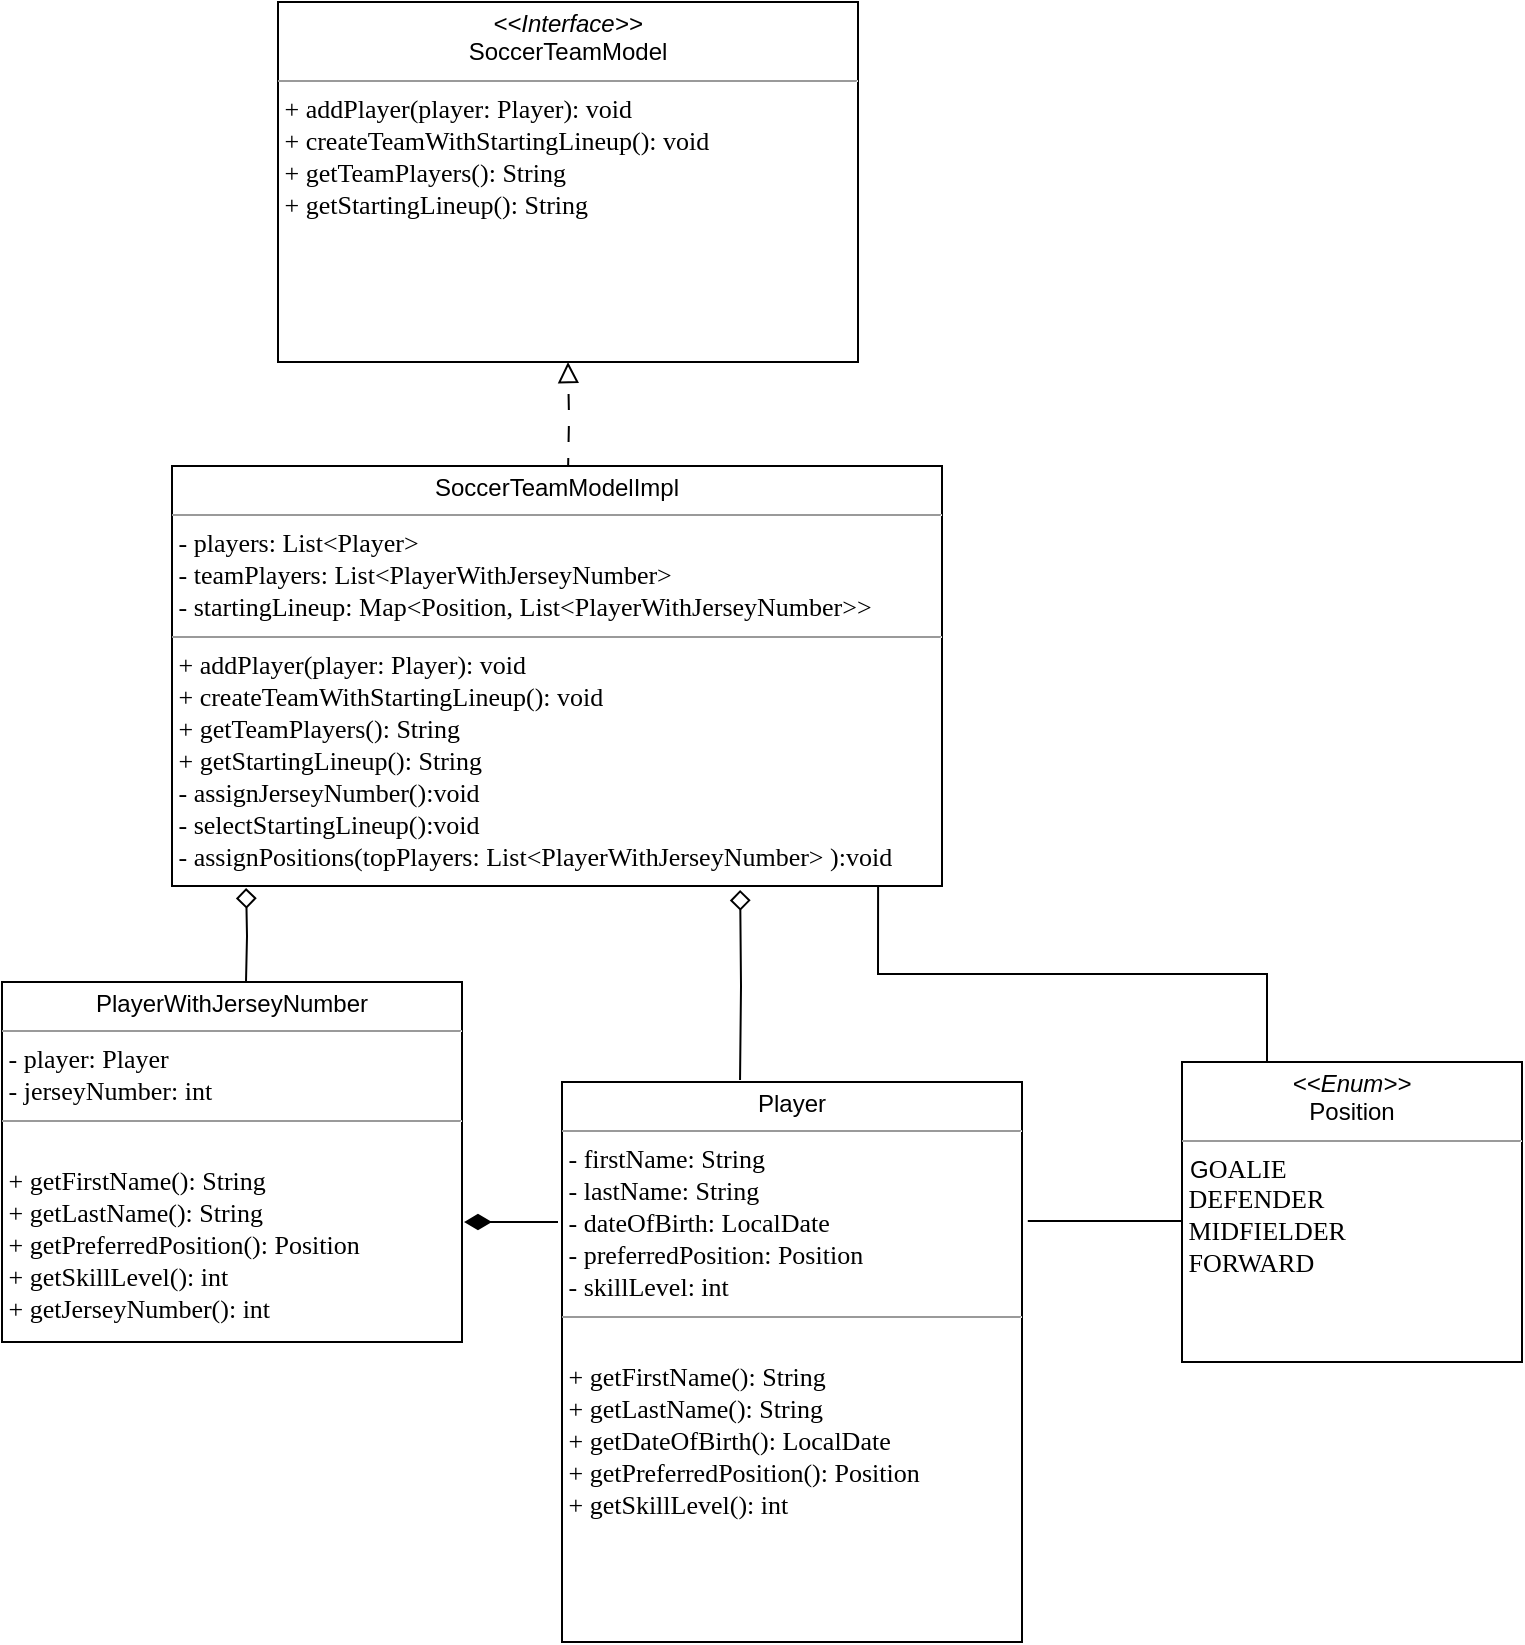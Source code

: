 <mxfile version="24.7.1" type="device">
  <diagram name="Page-1" id="OxlNiW1JSw3hGUKkKXic">
    <mxGraphModel dx="866" dy="550" grid="1" gridSize="10" guides="1" tooltips="1" connect="1" arrows="1" fold="1" page="1" pageScale="1" pageWidth="827" pageHeight="1169" math="0" shadow="0">
      <root>
        <mxCell id="0" />
        <mxCell id="1" parent="0" />
        <mxCell id="viZ81ETAcQBNxNDaKGBF-1" value="&lt;p style=&quot;margin:0px;margin-top:4px;text-align:center;&quot;&gt;&lt;i&gt;&amp;lt;&amp;lt;Interface&amp;gt;&amp;gt;&lt;/i&gt;&lt;br&gt;SoccerTeamModel&lt;/p&gt;&lt;hr size=&quot;1&quot;&gt;&lt;p style=&quot;margin: 0px; font-variant-numeric: normal; font-variant-east-asian: normal; font-variant-alternates: normal; font-kerning: auto; font-optical-sizing: auto; font-feature-settings: normal; font-variation-settings: normal; font-variant-position: normal; font-stretch: normal; font-size: 13px; line-height: normal; font-family: &amp;quot;.AppleSystemUIFontMonospaced&amp;quot;; text-wrap: wrap;&quot; class=&quot;p1&quot;&gt;&amp;nbsp;+ addPlayer(player: Player): void &lt;span class=&quot;Apple-converted-space&quot;&gt;&amp;nbsp; &amp;nbsp; &amp;nbsp; &amp;nbsp; &amp;nbsp;&amp;nbsp;&lt;/span&gt;&lt;span style=&quot;background-color: initial;&quot;&gt;&amp;nbsp; &amp;nbsp; &amp;nbsp; &amp;nbsp;&lt;/span&gt;&lt;/p&gt;&lt;p style=&quot;margin: 0px; font-variant-numeric: normal; font-variant-east-asian: normal; font-variant-alternates: normal; font-kerning: auto; font-optical-sizing: auto; font-feature-settings: normal; font-variation-settings: normal; font-variant-position: normal; font-stretch: normal; font-size: 13px; line-height: normal; font-family: &amp;quot;.AppleSystemUIFontMonospaced&amp;quot;; text-wrap: wrap;&quot; class=&quot;p1&quot;&gt;&amp;nbsp;+ createTeamWithStartingLineup(): void&lt;span style=&quot;background-color: initial;&quot; class=&quot;Apple-converted-space&quot;&gt;&amp;nbsp; &amp;nbsp; &amp;nbsp; &amp;nbsp; &amp;nbsp; &amp;nbsp; &amp;nbsp; &amp;nbsp; &amp;nbsp; &amp;nbsp; &amp;nbsp;&amp;nbsp;&lt;/span&gt;&lt;/p&gt;&lt;p style=&quot;margin: 0px; font-variant-numeric: normal; font-variant-east-asian: normal; font-variant-alternates: normal; font-kerning: auto; font-optical-sizing: auto; font-feature-settings: normal; font-variation-settings: normal; font-variant-position: normal; font-stretch: normal; font-size: 13px; line-height: normal; font-family: &amp;quot;.AppleSystemUIFontMonospaced&amp;quot;; text-wrap: wrap;&quot; class=&quot;p1&quot;&gt;&amp;nbsp;+ getTeamPlayers(): String &lt;span class=&quot;Apple-converted-space&quot;&gt;&amp;nbsp; &amp;nbsp; &amp;nbsp; &amp;nbsp; &amp;nbsp; &amp;nbsp; &amp;nbsp; &amp;nbsp; &amp;nbsp;&lt;/span&gt;&lt;/p&gt;&lt;p style=&quot;margin: 0px; font-variant-numeric: normal; font-variant-east-asian: normal; font-variant-alternates: normal; font-kerning: auto; font-optical-sizing: auto; font-feature-settings: normal; font-variation-settings: normal; font-variant-position: normal; font-stretch: normal; font-size: 13px; line-height: normal; font-family: &amp;quot;.AppleSystemUIFontMonospaced&amp;quot;; text-wrap: wrap;&quot; class=&quot;p1&quot;&gt;&amp;nbsp;+ getStartingLineup(): String &lt;span class=&quot;Apple-converted-space&quot;&gt;&amp;nbsp; &amp;nbsp; &amp;nbsp; &amp;nbsp; &amp;nbsp; &amp;nbsp;&amp;nbsp;&lt;/span&gt;&lt;/p&gt;" style="verticalAlign=top;align=left;overflow=fill;fontSize=12;fontFamily=Helvetica;html=1;rounded=0;shadow=0;comic=0;labelBackgroundColor=none;strokeWidth=1" parent="1" vertex="1">
          <mxGeometry x="188" y="70" width="290" height="180" as="geometry" />
        </mxCell>
        <mxCell id="viZ81ETAcQBNxNDaKGBF-8" style="edgeStyle=orthogonalEdgeStyle;rounded=0;orthogonalLoop=1;jettySize=auto;html=1;entryX=0.5;entryY=1;entryDx=0;entryDy=0;dashed=1;dashPattern=8 8;curved=0;endArrow=block;endFill=0;endSize=8;" parent="1" target="viZ81ETAcQBNxNDaKGBF-1" edge="1">
          <mxGeometry relative="1" as="geometry">
            <mxPoint x="333" y="306" as="sourcePoint" />
          </mxGeometry>
        </mxCell>
        <mxCell id="viZ81ETAcQBNxNDaKGBF-3" value="&lt;p style=&quot;margin:0px;margin-top:4px;text-align:center;&quot;&gt;SoccerTeamModelImpl&lt;/p&gt;&lt;hr size=&quot;1&quot;&gt;&lt;p style=&quot;margin: 0px; font-variant-numeric: normal; font-variant-east-asian: normal; font-variant-alternates: normal; font-kerning: auto; font-optical-sizing: auto; font-feature-settings: normal; font-variation-settings: normal; font-variant-position: normal; font-stretch: normal; font-size: 13px; line-height: normal; font-family: &amp;quot;.AppleSystemUIFontMonospaced&amp;quot;; text-wrap: wrap;&quot; class=&quot;p1&quot;&gt;&lt;span class=&quot;Apple-converted-space&quot;&gt;&amp;nbsp;&lt;/span&gt;- players: List&amp;lt;Player&amp;gt;&lt;/p&gt;&lt;p style=&quot;margin: 0px; font-variant-numeric: normal; font-variant-east-asian: normal; font-variant-alternates: normal; font-kerning: auto; font-optical-sizing: auto; font-feature-settings: normal; font-variation-settings: normal; font-variant-position: normal; font-stretch: normal; font-size: 13px; line-height: normal; font-family: &amp;quot;.AppleSystemUIFontMonospaced&amp;quot;; text-wrap: wrap;&quot; class=&quot;p1&quot;&gt;&amp;nbsp;- teamPlayers:&amp;nbsp;&lt;span style=&quot;background-color: initial;&quot;&gt;List&amp;lt;PlayerWithJerseyNumber&amp;gt;&lt;/span&gt;&lt;span style=&quot;background-color: initial;&quot;&gt;&amp;nbsp; &amp;nbsp; &amp;nbsp; &amp;nbsp; &amp;nbsp; &amp;nbsp; &amp;nbsp; &amp;nbsp; &amp;nbsp;&amp;nbsp;&lt;/span&gt;&lt;/p&gt;&lt;p style=&quot;margin: 0px; font-variant-numeric: normal; font-variant-east-asian: normal; font-variant-alternates: normal; font-kerning: auto; font-optical-sizing: auto; font-feature-settings: normal; font-variation-settings: normal; font-variant-position: normal; font-stretch: normal; font-size: 13px; line-height: normal; font-family: &amp;quot;.AppleSystemUIFontMonospaced&amp;quot;; text-wrap: wrap;&quot; class=&quot;p1&quot;&gt;&amp;nbsp;- startingLineup: Map&amp;lt;Position, List&amp;lt;PlayerWithJerseyNumber&amp;gt;&amp;gt;&lt;span class=&quot;Apple-converted-space&quot;&gt;&amp;nbsp;&lt;/span&gt;&lt;span style=&quot;background-color: initial;&quot; class=&quot;Apple-converted-space&quot;&gt;&amp;nbsp; &amp;nbsp;&lt;/span&gt;&lt;/p&gt;&lt;hr size=&quot;1&quot;&gt;&lt;p style=&quot;font-variant-numeric: normal; font-variant-east-asian: normal; font-variant-alternates: normal; font-kerning: auto; font-optical-sizing: auto; font-feature-settings: normal; font-variation-settings: normal; font-variant-position: normal; font-stretch: normal; font-size: 13px; line-height: normal; font-family: &amp;quot;.AppleSystemUIFontMonospaced&amp;quot;; text-wrap: wrap; margin: 0px;&quot; class=&quot;p1&quot;&gt;&amp;nbsp;+ addPlayer(player: Player): void&amp;nbsp;&lt;span class=&quot;Apple-converted-space&quot;&gt;&amp;nbsp; &amp;nbsp; &amp;nbsp; &amp;nbsp; &amp;nbsp;&amp;nbsp;&lt;/span&gt;&lt;span style=&quot;background-color: initial;&quot;&gt;&amp;nbsp; &amp;nbsp; &amp;nbsp; &amp;nbsp;&lt;/span&gt;&lt;/p&gt;&lt;p style=&quot;font-variant-numeric: normal; font-variant-east-asian: normal; font-variant-alternates: normal; font-kerning: auto; font-optical-sizing: auto; font-feature-settings: normal; font-variation-settings: normal; font-variant-position: normal; font-stretch: normal; font-size: 13px; line-height: normal; font-family: &amp;quot;.AppleSystemUIFontMonospaced&amp;quot;; text-wrap: wrap; margin: 0px;&quot; class=&quot;p1&quot;&gt;&amp;nbsp;+ createTeamWithStartingLineup(): void&lt;span style=&quot;background-color: initial;&quot; class=&quot;Apple-converted-space&quot;&gt;&amp;nbsp; &amp;nbsp; &amp;nbsp; &amp;nbsp; &amp;nbsp; &amp;nbsp; &amp;nbsp; &amp;nbsp; &amp;nbsp; &amp;nbsp; &amp;nbsp;&amp;nbsp;&lt;/span&gt;&lt;/p&gt;&lt;p style=&quot;font-variant-numeric: normal; font-variant-east-asian: normal; font-variant-alternates: normal; font-kerning: auto; font-optical-sizing: auto; font-feature-settings: normal; font-variation-settings: normal; font-variant-position: normal; font-stretch: normal; font-size: 13px; line-height: normal; font-family: &amp;quot;.AppleSystemUIFontMonospaced&amp;quot;; text-wrap: wrap; margin: 0px;&quot; class=&quot;p1&quot;&gt;&amp;nbsp;+ getTeamPlayers(): String&amp;nbsp;&lt;span class=&quot;Apple-converted-space&quot;&gt;&amp;nbsp; &amp;nbsp; &amp;nbsp; &amp;nbsp; &amp;nbsp; &amp;nbsp; &amp;nbsp; &amp;nbsp; &amp;nbsp;&lt;/span&gt;&lt;/p&gt;&lt;p style=&quot;font-variant-numeric: normal; font-variant-east-asian: normal; font-variant-alternates: normal; font-kerning: auto; font-optical-sizing: auto; font-feature-settings: normal; font-variation-settings: normal; font-variant-position: normal; font-stretch: normal; font-size: 13px; line-height: normal; font-family: &amp;quot;.AppleSystemUIFontMonospaced&amp;quot;; text-wrap: wrap; margin: 0px;&quot; class=&quot;p1&quot;&gt;&amp;nbsp;+ getStartingLineup(): String&lt;/p&gt;&lt;p style=&quot;font-variant-numeric: normal; font-variant-east-asian: normal; font-variant-alternates: normal; font-kerning: auto; font-optical-sizing: auto; font-feature-settings: normal; font-variation-settings: normal; font-variant-position: normal; font-stretch: normal; font-size: 13px; line-height: normal; font-family: &amp;quot;.AppleSystemUIFontMonospaced&amp;quot;; text-wrap: wrap; margin: 0px;&quot; class=&quot;p1&quot;&gt;&amp;nbsp;- assign&lt;span style=&quot;background-color: initial;&quot;&gt;JerseyNumber():void&lt;/span&gt;&lt;/p&gt;&lt;p style=&quot;font-variant-numeric: normal; font-variant-east-asian: normal; font-variant-alternates: normal; font-kerning: auto; font-optical-sizing: auto; font-feature-settings: normal; font-variation-settings: normal; font-variant-position: normal; font-stretch: normal; font-size: 13px; line-height: normal; font-family: &amp;quot;.AppleSystemUIFontMonospaced&amp;quot;; text-wrap: wrap; margin: 0px;&quot; class=&quot;p1&quot;&gt;&amp;nbsp;- selectStartingLineup():void&lt;/p&gt;&lt;p style=&quot;font-variant-numeric: normal; font-variant-east-asian: normal; font-variant-alternates: normal; font-kerning: auto; font-optical-sizing: auto; font-feature-settings: normal; font-variation-settings: normal; font-variant-position: normal; font-stretch: normal; font-size: 13px; line-height: normal; font-family: &amp;quot;.AppleSystemUIFontMonospaced&amp;quot;; text-wrap: wrap; margin: 0px;&quot; class=&quot;p1&quot;&gt;&amp;nbsp;- assignPositions(topPlayers:&amp;nbsp;&lt;span style=&quot;background-color: initial;&quot;&gt;List&amp;lt;PlayerWithJerseyNumber&amp;gt;&lt;/span&gt;&lt;span style=&quot;background-color: initial;&quot;&gt;&amp;nbsp;):void&lt;/span&gt;&lt;/p&gt;&lt;p style=&quot;font-variant-numeric: normal; font-variant-east-asian: normal; font-variant-alternates: normal; font-kerning: auto; font-optical-sizing: auto; font-feature-settings: normal; font-variation-settings: normal; font-variant-position: normal; font-stretch: normal; font-size: 13px; line-height: normal; font-family: &amp;quot;.AppleSystemUIFontMonospaced&amp;quot;; text-wrap: wrap; margin: 0px;&quot; class=&quot;p1&quot;&gt;&lt;span style=&quot;background-color: initial;&quot;&gt;&lt;br&gt;&lt;/span&gt;&lt;/p&gt;" style="verticalAlign=top;align=left;overflow=fill;fontSize=12;fontFamily=Helvetica;html=1;rounded=0;shadow=0;comic=0;labelBackgroundColor=none;strokeWidth=1" parent="1" vertex="1">
          <mxGeometry x="135" y="302" width="385" height="210" as="geometry" />
        </mxCell>
        <mxCell id="ywqEt1M7j3Do0ZZdUVSC-6" style="edgeStyle=orthogonalEdgeStyle;rounded=0;orthogonalLoop=1;jettySize=auto;html=1;exitX=0.25;exitY=0;exitDx=0;exitDy=0;entryX=0.917;entryY=1;entryDx=0;entryDy=0;endArrow=none;endFill=0;entryPerimeter=0;" edge="1" parent="1" source="viZ81ETAcQBNxNDaKGBF-4" target="viZ81ETAcQBNxNDaKGBF-3">
          <mxGeometry relative="1" as="geometry" />
        </mxCell>
        <mxCell id="viZ81ETAcQBNxNDaKGBF-4" value="&lt;p style=&quot;margin:0px;margin-top:4px;text-align:center;&quot;&gt;&lt;i&gt;&amp;lt;&amp;lt;Enum&amp;gt;&amp;gt;&lt;/i&gt;&lt;br&gt;Position&lt;/p&gt;&lt;hr size=&quot;1&quot;&gt;&lt;p style=&quot;margin:0px;margin-left:4px;&quot;&gt;G&lt;span style=&quot;font-family: &amp;quot;.AppleSystemUIFontMonospaced&amp;quot;; font-size: 13px; text-wrap: wrap; background-color: initial;&quot;&gt;OALIE &lt;/span&gt;&lt;span style=&quot;font-family: &amp;quot;.AppleSystemUIFontMonospaced&amp;quot;; font-size: 13px; text-wrap: wrap; background-color: initial;&quot; class=&quot;Apple-converted-space&quot;&gt;&amp;nbsp; &amp;nbsp; &amp;nbsp; &amp;nbsp;&amp;nbsp;&lt;/span&gt;&lt;/p&gt;&lt;p style=&quot;margin: 0px; font-variant-numeric: normal; font-variant-east-asian: normal; font-variant-alternates: normal; font-kerning: auto; font-optical-sizing: auto; font-feature-settings: normal; font-variation-settings: normal; font-variant-position: normal; font-stretch: normal; font-size: 13px; line-height: normal; font-family: &amp;quot;.AppleSystemUIFontMonospaced&amp;quot;; text-wrap: wrap;&quot; class=&quot;p1&quot;&gt;&amp;nbsp;DEFENDER &lt;span class=&quot;Apple-converted-space&quot;&gt;&amp;nbsp; &amp;nbsp; &amp;nbsp;&amp;nbsp;&lt;/span&gt;&lt;/p&gt;&lt;p style=&quot;margin: 0px; font-variant-numeric: normal; font-variant-east-asian: normal; font-variant-alternates: normal; font-kerning: auto; font-optical-sizing: auto; font-feature-settings: normal; font-variation-settings: normal; font-variant-position: normal; font-stretch: normal; font-size: 13px; line-height: normal; font-family: &amp;quot;.AppleSystemUIFontMonospaced&amp;quot;; text-wrap: wrap;&quot; class=&quot;p1&quot;&gt;&amp;nbsp;MIDFIELDER &lt;span class=&quot;Apple-converted-space&quot;&gt;&amp;nbsp; &amp;nbsp;&amp;nbsp;&lt;/span&gt;&lt;/p&gt;&lt;p style=&quot;margin: 0px; font-variant-numeric: normal; font-variant-east-asian: normal; font-variant-alternates: normal; font-kerning: auto; font-optical-sizing: auto; font-feature-settings: normal; font-variation-settings: normal; font-variant-position: normal; font-stretch: normal; font-size: 13px; line-height: normal; font-family: &amp;quot;.AppleSystemUIFontMonospaced&amp;quot;; text-wrap: wrap;&quot; class=&quot;p1&quot;&gt;&amp;nbsp;FORWARD &lt;span class=&quot;Apple-converted-space&quot;&gt;&amp;nbsp;&lt;/span&gt;&lt;/p&gt;" style="verticalAlign=top;align=left;overflow=fill;fontSize=12;fontFamily=Helvetica;html=1;rounded=0;shadow=0;comic=0;labelBackgroundColor=none;strokeWidth=1" parent="1" vertex="1">
          <mxGeometry x="640" y="600" width="170" height="150" as="geometry" />
        </mxCell>
        <mxCell id="viZ81ETAcQBNxNDaKGBF-5" value="&lt;p style=&quot;margin:0px;margin-top:4px;text-align:center;&quot;&gt;Player&lt;/p&gt;&lt;hr size=&quot;1&quot;&gt;&lt;p style=&quot;margin: 0px; font-variant-numeric: normal; font-variant-east-asian: normal; font-variant-alternates: normal; font-kerning: auto; font-optical-sizing: auto; font-feature-settings: normal; font-variation-settings: normal; font-variant-position: normal; font-stretch: normal; font-size: 13px; line-height: normal; font-family: &amp;quot;.AppleSystemUIFontMonospaced&amp;quot;; text-wrap: wrap;&quot; class=&quot;p1&quot;&gt;&lt;span class=&quot;Apple-converted-space&quot;&gt;&amp;nbsp;&lt;/span&gt;- firstName: String &lt;span class=&quot;Apple-converted-space&quot;&gt;&amp;nbsp; &amp;nbsp; &amp;nbsp; &amp;nbsp; &amp;nbsp; &amp;nbsp; &amp;nbsp; &amp;nbsp;&amp;nbsp;&lt;/span&gt;&lt;/p&gt;&lt;p style=&quot;margin: 0px; font-variant-numeric: normal; font-variant-east-asian: normal; font-variant-alternates: normal; font-kerning: auto; font-optical-sizing: auto; font-feature-settings: normal; font-variation-settings: normal; font-variant-position: normal; font-stretch: normal; font-size: 13px; line-height: normal; font-family: &amp;quot;.AppleSystemUIFontMonospaced&amp;quot;; text-wrap: wrap;&quot; class=&quot;p1&quot;&gt;&amp;nbsp;- lastName: String&lt;span class=&quot;Apple-converted-space&quot;&gt;&amp;nbsp; &amp;nbsp; &amp;nbsp; &amp;nbsp; &amp;nbsp; &amp;nbsp; &amp;nbsp; &amp;nbsp; &amp;nbsp;&amp;nbsp;&lt;/span&gt;&lt;/p&gt;&lt;p style=&quot;margin: 0px; font-variant-numeric: normal; font-variant-east-asian: normal; font-variant-alternates: normal; font-kerning: auto; font-optical-sizing: auto; font-feature-settings: normal; font-variation-settings: normal; font-variant-position: normal; font-stretch: normal; font-size: 13px; line-height: normal; font-family: &amp;quot;.AppleSystemUIFontMonospaced&amp;quot;; text-wrap: wrap;&quot; class=&quot;p1&quot;&gt;&amp;nbsp;- dateOfBirth: LocalDate&lt;span class=&quot;Apple-converted-space&quot;&gt;&amp;nbsp; &amp;nbsp; &amp;nbsp; &amp;nbsp; &amp;nbsp; &amp;nbsp;&amp;nbsp;&lt;/span&gt;&lt;/p&gt;&lt;p style=&quot;margin: 0px; font-variant-numeric: normal; font-variant-east-asian: normal; font-variant-alternates: normal; font-kerning: auto; font-optical-sizing: auto; font-feature-settings: normal; font-variation-settings: normal; font-variant-position: normal; font-stretch: normal; font-size: 13px; line-height: normal; font-family: &amp;quot;.AppleSystemUIFontMonospaced&amp;quot;; text-wrap: wrap;&quot; class=&quot;p1&quot;&gt;&amp;nbsp;- preferredPosition: Position &lt;span class=&quot;Apple-converted-space&quot;&gt;&amp;nbsp; &amp;nbsp; &amp;nbsp;&amp;nbsp;&lt;/span&gt;&lt;/p&gt;&lt;p style=&quot;margin: 0px; font-variant-numeric: normal; font-variant-east-asian: normal; font-variant-alternates: normal; font-kerning: auto; font-optical-sizing: auto; font-feature-settings: normal; font-variation-settings: normal; font-variant-position: normal; font-stretch: normal; font-size: 13px; line-height: normal; font-family: &amp;quot;.AppleSystemUIFontMonospaced&amp;quot;; text-wrap: wrap;&quot; class=&quot;p1&quot;&gt;&amp;nbsp;- skillLevel: int &lt;span class=&quot;Apple-converted-space&quot;&gt;&amp;nbsp; &amp;nbsp; &amp;nbsp; &amp;nbsp; &amp;nbsp; &amp;nbsp; &lt;/span&gt;&lt;span style=&quot;background-color: initial;&quot;&gt;&amp;nbsp; &amp;nbsp; &amp;nbsp;&lt;/span&gt;&lt;/p&gt;&lt;hr size=&quot;1&quot;&gt;&lt;p style=&quot;margin: 0px; font-variant-numeric: normal; font-variant-east-asian: normal; font-variant-alternates: normal; font-kerning: auto; font-optical-sizing: auto; font-feature-settings: normal; font-variation-settings: normal; font-variant-position: normal; font-stretch: normal; font-size: 13px; line-height: normal; font-family: &amp;quot;.AppleSystemUIFontMonospaced&amp;quot;; text-wrap: wrap;&quot; class=&quot;p1&quot;&gt;&lt;span style=&quot;background-color: initial;&quot;&gt;&amp;nbsp; &amp;nbsp; &amp;nbsp; &amp;nbsp; &amp;nbsp; &amp;nbsp; &amp;nbsp; &amp;nbsp; &amp;nbsp; &amp;nbsp;&amp;nbsp;&lt;/span&gt;&lt;br&gt;&lt;/p&gt;&lt;p style=&quot;margin: 0px; font-variant-numeric: normal; font-variant-east-asian: normal; font-variant-alternates: normal; font-kerning: auto; font-optical-sizing: auto; font-feature-settings: normal; font-variation-settings: normal; font-variant-position: normal; font-stretch: normal; font-size: 13px; line-height: normal; font-family: &amp;quot;.AppleSystemUIFontMonospaced&amp;quot;; text-wrap: wrap;&quot; class=&quot;p1&quot;&gt;&amp;nbsp;+ getFirstName(): String&lt;span class=&quot;Apple-converted-space&quot;&gt;&amp;nbsp; &amp;nbsp; &amp;nbsp; &amp;nbsp; &amp;nbsp; &amp;nbsp;&amp;nbsp;&lt;/span&gt;&lt;/p&gt;&lt;p style=&quot;margin: 0px; font-variant-numeric: normal; font-variant-east-asian: normal; font-variant-alternates: normal; font-kerning: auto; font-optical-sizing: auto; font-feature-settings: normal; font-variation-settings: normal; font-variant-position: normal; font-stretch: normal; font-size: 13px; line-height: normal; font-family: &amp;quot;.AppleSystemUIFontMonospaced&amp;quot;; text-wrap: wrap;&quot; class=&quot;p1&quot;&gt;&amp;nbsp;+ getLastName(): String &lt;span class=&quot;Apple-converted-space&quot;&gt;&amp;nbsp; &amp;nbsp; &amp;nbsp; &amp;nbsp; &amp;nbsp; &amp;nbsp;&amp;nbsp;&lt;/span&gt;&lt;/p&gt;&lt;p style=&quot;margin: 0px; font-variant-numeric: normal; font-variant-east-asian: normal; font-variant-alternates: normal; font-kerning: auto; font-optical-sizing: auto; font-feature-settings: normal; font-variation-settings: normal; font-variant-position: normal; font-stretch: normal; font-size: 13px; line-height: normal; font-family: &amp;quot;.AppleSystemUIFontMonospaced&amp;quot;; text-wrap: wrap;&quot; class=&quot;p1&quot;&gt;&amp;nbsp;+ getDateOfBirth(): LocalDate &lt;span class=&quot;Apple-converted-space&quot;&gt;&amp;nbsp; &amp;nbsp; &amp;nbsp;&amp;nbsp;&lt;/span&gt;&lt;/p&gt;&lt;p style=&quot;margin: 0px; font-variant-numeric: normal; font-variant-east-asian: normal; font-variant-alternates: normal; font-kerning: auto; font-optical-sizing: auto; font-feature-settings: normal; font-variation-settings: normal; font-variant-position: normal; font-stretch: normal; font-size: 13px; line-height: normal; font-family: &amp;quot;.AppleSystemUIFontMonospaced&amp;quot;; text-wrap: wrap;&quot; class=&quot;p1&quot;&gt;&amp;nbsp;+ getPreferredPosition(): Position&lt;span class=&quot;Apple-converted-space&quot;&gt;&amp;nbsp;&amp;nbsp;&lt;/span&gt;&lt;/p&gt;&lt;p style=&quot;margin: 0px; font-variant-numeric: normal; font-variant-east-asian: normal; font-variant-alternates: normal; font-kerning: auto; font-optical-sizing: auto; font-feature-settings: normal; font-variation-settings: normal; font-variant-position: normal; font-stretch: normal; font-size: 13px; line-height: normal; font-family: &amp;quot;.AppleSystemUIFontMonospaced&amp;quot;; text-wrap: wrap;&quot; class=&quot;p1&quot;&gt;&amp;nbsp;+ getSkillLevel(): int&lt;span class=&quot;Apple-converted-space&quot;&gt;&amp;nbsp; &amp;nbsp; &amp;nbsp; &amp;nbsp; &amp;nbsp; &amp;nbsp; &amp;nbsp;&amp;nbsp;&lt;/span&gt;&lt;/p&gt;&lt;p style=&quot;margin: 0px; font-variant-numeric: normal; font-variant-east-asian: normal; font-variant-alternates: normal; font-kerning: auto; font-optical-sizing: auto; font-feature-settings: normal; font-variation-settings: normal; font-variant-position: normal; font-stretch: normal; font-size: 13px; line-height: normal; font-family: &amp;quot;.AppleSystemUIFontMonospaced&amp;quot;; text-wrap: wrap;&quot; class=&quot;p1&quot;&gt;&lt;span class=&quot;Apple-converted-space&quot;&gt;&lt;br&gt;&lt;/span&gt;&lt;/p&gt;" style="verticalAlign=top;align=left;overflow=fill;fontSize=12;fontFamily=Helvetica;html=1;rounded=0;shadow=0;comic=0;labelBackgroundColor=none;strokeWidth=1" parent="1" vertex="1">
          <mxGeometry x="330" y="610" width="230" height="280" as="geometry" />
        </mxCell>
        <mxCell id="viZ81ETAcQBNxNDaKGBF-10" style="edgeStyle=orthogonalEdgeStyle;rounded=0;orthogonalLoop=1;jettySize=auto;html=1;entryX=0.469;entryY=1.015;entryDx=0;entryDy=0;entryPerimeter=0;endArrow=diamond;endFill=0;strokeWidth=1;endSize=8;exitX=0.174;exitY=-0.018;exitDx=0;exitDy=0;exitPerimeter=0;" parent="1" edge="1">
          <mxGeometry relative="1" as="geometry">
            <mxPoint x="419.02" y="608.96" as="sourcePoint" />
            <mxPoint x="419.08" y="514" as="targetPoint" />
          </mxGeometry>
        </mxCell>
        <mxCell id="viZ81ETAcQBNxNDaKGBF-11" style="edgeStyle=orthogonalEdgeStyle;rounded=0;orthogonalLoop=1;jettySize=auto;html=1;exitX=0;exitY=0.25;exitDx=0;exitDy=0;entryX=1.01;entryY=0.1;entryDx=0;entryDy=0;entryPerimeter=0;endArrow=none;endFill=0;" parent="1" edge="1">
          <mxGeometry relative="1" as="geometry">
            <mxPoint x="640" y="679.5" as="sourcePoint" />
            <mxPoint x="562.9" y="679.5" as="targetPoint" />
          </mxGeometry>
        </mxCell>
        <mxCell id="ywqEt1M7j3Do0ZZdUVSC-1" value="&lt;p style=&quot;margin:0px;margin-top:4px;text-align:center;&quot;&gt;PlayerWithJerseyNumber&lt;/p&gt;&lt;hr size=&quot;1&quot;&gt;&lt;p style=&quot;margin: 0px; font-variant-numeric: normal; font-variant-east-asian: normal; font-variant-alternates: normal; font-kerning: auto; font-optical-sizing: auto; font-feature-settings: normal; font-variation-settings: normal; font-variant-position: normal; font-stretch: normal; font-size: 13px; line-height: normal; font-family: &amp;quot;.AppleSystemUIFontMonospaced&amp;quot;; text-wrap: wrap;&quot; class=&quot;p1&quot;&gt;&lt;span class=&quot;Apple-converted-space&quot;&gt;&amp;nbsp;&lt;/span&gt;- player: Player&lt;span style=&quot;background-color: initial;&quot;&gt;&amp;nbsp; &amp;nbsp; &amp;nbsp; &amp;nbsp;&lt;/span&gt;&lt;/p&gt;&lt;p style=&quot;margin: 0px; font-variant-numeric: normal; font-variant-east-asian: normal; font-variant-alternates: normal; font-kerning: auto; font-optical-sizing: auto; font-feature-settings: normal; font-variation-settings: normal; font-variant-position: normal; font-stretch: normal; font-size: 13px; line-height: normal; font-family: &amp;quot;.AppleSystemUIFontMonospaced&amp;quot;; text-wrap: wrap;&quot; class=&quot;p1&quot;&gt;&amp;nbsp;- jerseyNumber: int&lt;span class=&quot;Apple-converted-space&quot;&gt;&amp;nbsp; &amp;nbsp;&lt;/span&gt;&lt;/p&gt;&lt;hr size=&quot;1&quot;&gt;&lt;p style=&quot;margin: 0px; font-variant-numeric: normal; font-variant-east-asian: normal; font-variant-alternates: normal; font-kerning: auto; font-optical-sizing: auto; font-feature-settings: normal; font-variation-settings: normal; font-variant-position: normal; font-stretch: normal; font-size: 13px; line-height: normal; font-family: &amp;quot;.AppleSystemUIFontMonospaced&amp;quot;; text-wrap: wrap;&quot; class=&quot;p1&quot;&gt;&lt;span style=&quot;background-color: initial;&quot;&gt;&amp;nbsp; &amp;nbsp; &amp;nbsp; &amp;nbsp; &amp;nbsp; &amp;nbsp; &amp;nbsp; &amp;nbsp; &amp;nbsp;&lt;/span&gt;&lt;/p&gt;&lt;p style=&quot;margin: 0px; font-variant-numeric: normal; font-variant-east-asian: normal; font-variant-alternates: normal; font-kerning: auto; font-optical-sizing: auto; font-feature-settings: normal; font-variation-settings: normal; font-variant-position: normal; font-stretch: normal; font-size: 13px; line-height: normal; font-family: &amp;quot;.AppleSystemUIFontMonospaced&amp;quot;; text-wrap: wrap;&quot; class=&quot;p1&quot;&gt;&amp;nbsp;+ getFirstName(): String&lt;span class=&quot;Apple-converted-space&quot;&gt;&amp;nbsp; &amp;nbsp; &amp;nbsp; &amp;nbsp; &amp;nbsp; &amp;nbsp;&amp;nbsp;&lt;/span&gt;&lt;/p&gt;&lt;p style=&quot;margin: 0px; font-variant-numeric: normal; font-variant-east-asian: normal; font-variant-alternates: normal; font-kerning: auto; font-optical-sizing: auto; font-feature-settings: normal; font-variation-settings: normal; font-variant-position: normal; font-stretch: normal; font-size: 13px; line-height: normal; font-family: &amp;quot;.AppleSystemUIFontMonospaced&amp;quot;; text-wrap: wrap;&quot; class=&quot;p1&quot;&gt;&amp;nbsp;+ getLastName(): String &lt;span class=&quot;Apple-converted-space&quot;&gt;&amp;nbsp; &amp;nbsp; &amp;nbsp; &amp;nbsp; &amp;nbsp; &amp;nbsp;&amp;nbsp;&lt;/span&gt;&lt;span style=&quot;background-color: initial;&quot;&gt;&amp;nbsp; &amp;nbsp; &amp;nbsp;&amp;nbsp;&lt;/span&gt;&lt;/p&gt;&lt;p style=&quot;margin: 0px; font-variant-numeric: normal; font-variant-east-asian: normal; font-variant-alternates: normal; font-kerning: auto; font-optical-sizing: auto; font-feature-settings: normal; font-variation-settings: normal; font-variant-position: normal; font-stretch: normal; font-size: 13px; line-height: normal; font-family: &amp;quot;.AppleSystemUIFontMonospaced&amp;quot;; text-wrap: wrap;&quot; class=&quot;p1&quot;&gt;&amp;nbsp;+ getPreferredPosition(): Position&lt;span class=&quot;Apple-converted-space&quot;&gt;&amp;nbsp;&amp;nbsp;&lt;/span&gt;&lt;/p&gt;&lt;p style=&quot;margin: 0px; font-variant-numeric: normal; font-variant-east-asian: normal; font-variant-alternates: normal; font-kerning: auto; font-optical-sizing: auto; font-feature-settings: normal; font-variation-settings: normal; font-variant-position: normal; font-stretch: normal; font-size: 13px; line-height: normal; font-family: &amp;quot;.AppleSystemUIFontMonospaced&amp;quot;; text-wrap: wrap;&quot; class=&quot;p1&quot;&gt;&amp;nbsp;+ getSkillLevel(): int&lt;span class=&quot;Apple-converted-space&quot;&gt;&amp;nbsp; &amp;nbsp; &amp;nbsp; &amp;nbsp; &amp;nbsp; &amp;nbsp; &amp;nbsp;&amp;nbsp;&lt;/span&gt;&lt;/p&gt;&lt;p style=&quot;margin: 0px; font-variant-numeric: normal; font-variant-east-asian: normal; font-variant-alternates: normal; font-kerning: auto; font-optical-sizing: auto; font-feature-settings: normal; font-variation-settings: normal; font-variant-position: normal; font-stretch: normal; font-size: 13px; line-height: normal; font-family: &amp;quot;.AppleSystemUIFontMonospaced&amp;quot;; text-wrap: wrap;&quot; class=&quot;p1&quot;&gt;&amp;nbsp;+ getJerseyNumber(): int&lt;span class=&quot;Apple-converted-space&quot;&gt;&amp;nbsp; &amp;nbsp; &amp;nbsp; &amp;nbsp; &amp;nbsp; &amp;nbsp;&amp;nbsp;&lt;/span&gt;&lt;/p&gt;&lt;p style=&quot;margin: 0px; font-variant-numeric: normal; font-variant-east-asian: normal; font-variant-alternates: normal; font-kerning: auto; font-optical-sizing: auto; font-feature-settings: normal; font-variation-settings: normal; font-variant-position: normal; font-stretch: normal; font-size: 13px; line-height: normal; font-family: &amp;quot;.AppleSystemUIFontMonospaced&amp;quot;; text-wrap: wrap;&quot; class=&quot;p1&quot;&gt;&lt;br&gt;&lt;/p&gt;&lt;p style=&quot;margin: 0px; font-variant-numeric: normal; font-variant-east-asian: normal; font-variant-alternates: normal; font-kerning: auto; font-optical-sizing: auto; font-feature-settings: normal; font-variation-settings: normal; font-variant-position: normal; font-stretch: normal; font-size: 13px; line-height: normal; font-family: &amp;quot;.AppleSystemUIFontMonospaced&amp;quot;; text-wrap: wrap;&quot; class=&quot;p1&quot;&gt;&lt;span class=&quot;Apple-converted-space&quot;&gt;&lt;br&gt;&lt;/span&gt;&lt;/p&gt;" style="verticalAlign=top;align=left;overflow=fill;fontSize=12;fontFamily=Helvetica;html=1;rounded=0;shadow=0;comic=0;labelBackgroundColor=none;strokeWidth=1" vertex="1" parent="1">
          <mxGeometry x="50" y="560" width="230" height="180" as="geometry" />
        </mxCell>
        <mxCell id="ywqEt1M7j3Do0ZZdUVSC-2" style="edgeStyle=orthogonalEdgeStyle;rounded=0;orthogonalLoop=1;jettySize=auto;html=1;exitX=0;exitY=0.25;exitDx=0;exitDy=0;entryX=1.013;entryY=0.667;entryDx=0;entryDy=0;entryPerimeter=0;endArrow=diamondThin;endFill=1;endSize=11;" edge="1" parent="1">
          <mxGeometry relative="1" as="geometry">
            <mxPoint x="328" y="680" as="sourcePoint" />
            <mxPoint x="280.99" y="680.06" as="targetPoint" />
          </mxGeometry>
        </mxCell>
        <mxCell id="ywqEt1M7j3Do0ZZdUVSC-3" style="edgeStyle=orthogonalEdgeStyle;rounded=0;orthogonalLoop=1;jettySize=auto;html=1;entryX=0.469;entryY=1.015;entryDx=0;entryDy=0;entryPerimeter=0;endArrow=diamond;endFill=0;strokeWidth=1;endSize=8;" edge="1" parent="1">
          <mxGeometry relative="1" as="geometry">
            <mxPoint x="172" y="560" as="sourcePoint" />
            <mxPoint x="172.06" y="513" as="targetPoint" />
          </mxGeometry>
        </mxCell>
      </root>
    </mxGraphModel>
  </diagram>
</mxfile>
